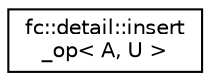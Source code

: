 digraph "Graphical Class Hierarchy"
{
  edge [fontname="Helvetica",fontsize="10",labelfontname="Helvetica",labelfontsize="10"];
  node [fontname="Helvetica",fontsize="10",shape=record];
  rankdir="LR";
  Node0 [label="fc::detail::insert\l_op\< A, U \>",height=0.2,width=0.4,color="black", fillcolor="white", style="filled",URL="$structfc_1_1detail_1_1insert__op.html"];
}
